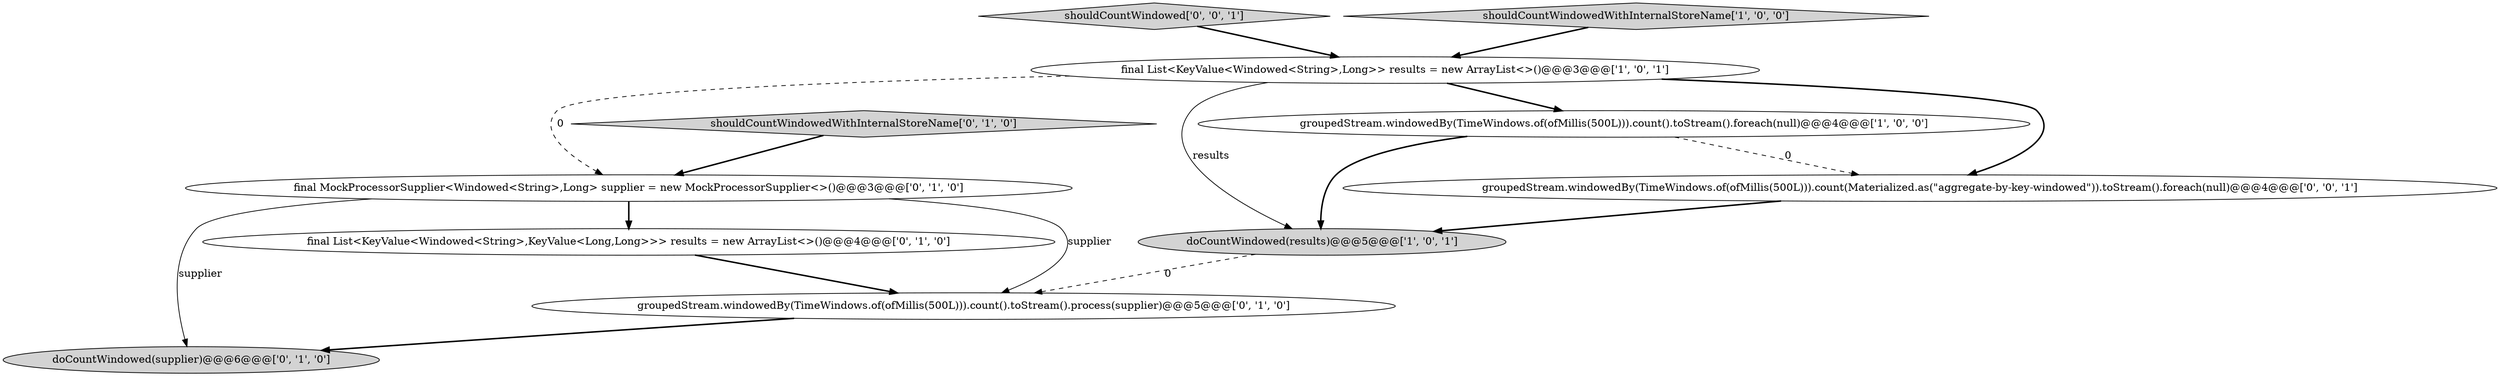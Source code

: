 digraph {
9 [style = filled, label = "shouldCountWindowed['0', '0', '1']", fillcolor = lightgray, shape = diamond image = "AAA0AAABBB3BBB"];
3 [style = filled, label = "shouldCountWindowedWithInternalStoreName['1', '0', '0']", fillcolor = lightgray, shape = diamond image = "AAA0AAABBB1BBB"];
2 [style = filled, label = "doCountWindowed(results)@@@5@@@['1', '0', '1']", fillcolor = lightgray, shape = ellipse image = "AAA0AAABBB1BBB"];
6 [style = filled, label = "doCountWindowed(supplier)@@@6@@@['0', '1', '0']", fillcolor = lightgray, shape = ellipse image = "AAA1AAABBB2BBB"];
4 [style = filled, label = "final MockProcessorSupplier<Windowed<String>,Long> supplier = new MockProcessorSupplier<>()@@@3@@@['0', '1', '0']", fillcolor = white, shape = ellipse image = "AAA1AAABBB2BBB"];
8 [style = filled, label = "shouldCountWindowedWithInternalStoreName['0', '1', '0']", fillcolor = lightgray, shape = diamond image = "AAA0AAABBB2BBB"];
7 [style = filled, label = "final List<KeyValue<Windowed<String>,KeyValue<Long,Long>>> results = new ArrayList<>()@@@4@@@['0', '1', '0']", fillcolor = white, shape = ellipse image = "AAA0AAABBB2BBB"];
0 [style = filled, label = "final List<KeyValue<Windowed<String>,Long>> results = new ArrayList<>()@@@3@@@['1', '0', '1']", fillcolor = white, shape = ellipse image = "AAA0AAABBB1BBB"];
1 [style = filled, label = "groupedStream.windowedBy(TimeWindows.of(ofMillis(500L))).count().toStream().foreach(null)@@@4@@@['1', '0', '0']", fillcolor = white, shape = ellipse image = "AAA0AAABBB1BBB"];
5 [style = filled, label = "groupedStream.windowedBy(TimeWindows.of(ofMillis(500L))).count().toStream().process(supplier)@@@5@@@['0', '1', '0']", fillcolor = white, shape = ellipse image = "AAA1AAABBB2BBB"];
10 [style = filled, label = "groupedStream.windowedBy(TimeWindows.of(ofMillis(500L))).count(Materialized.as(\"aggregate-by-key-windowed\")).toStream().foreach(null)@@@4@@@['0', '0', '1']", fillcolor = white, shape = ellipse image = "AAA0AAABBB3BBB"];
7->5 [style = bold, label=""];
0->10 [style = bold, label=""];
4->6 [style = solid, label="supplier"];
0->2 [style = solid, label="results"];
4->5 [style = solid, label="supplier"];
4->7 [style = bold, label=""];
10->2 [style = bold, label=""];
9->0 [style = bold, label=""];
2->5 [style = dashed, label="0"];
1->10 [style = dashed, label="0"];
3->0 [style = bold, label=""];
8->4 [style = bold, label=""];
0->4 [style = dashed, label="0"];
1->2 [style = bold, label=""];
0->1 [style = bold, label=""];
5->6 [style = bold, label=""];
}
